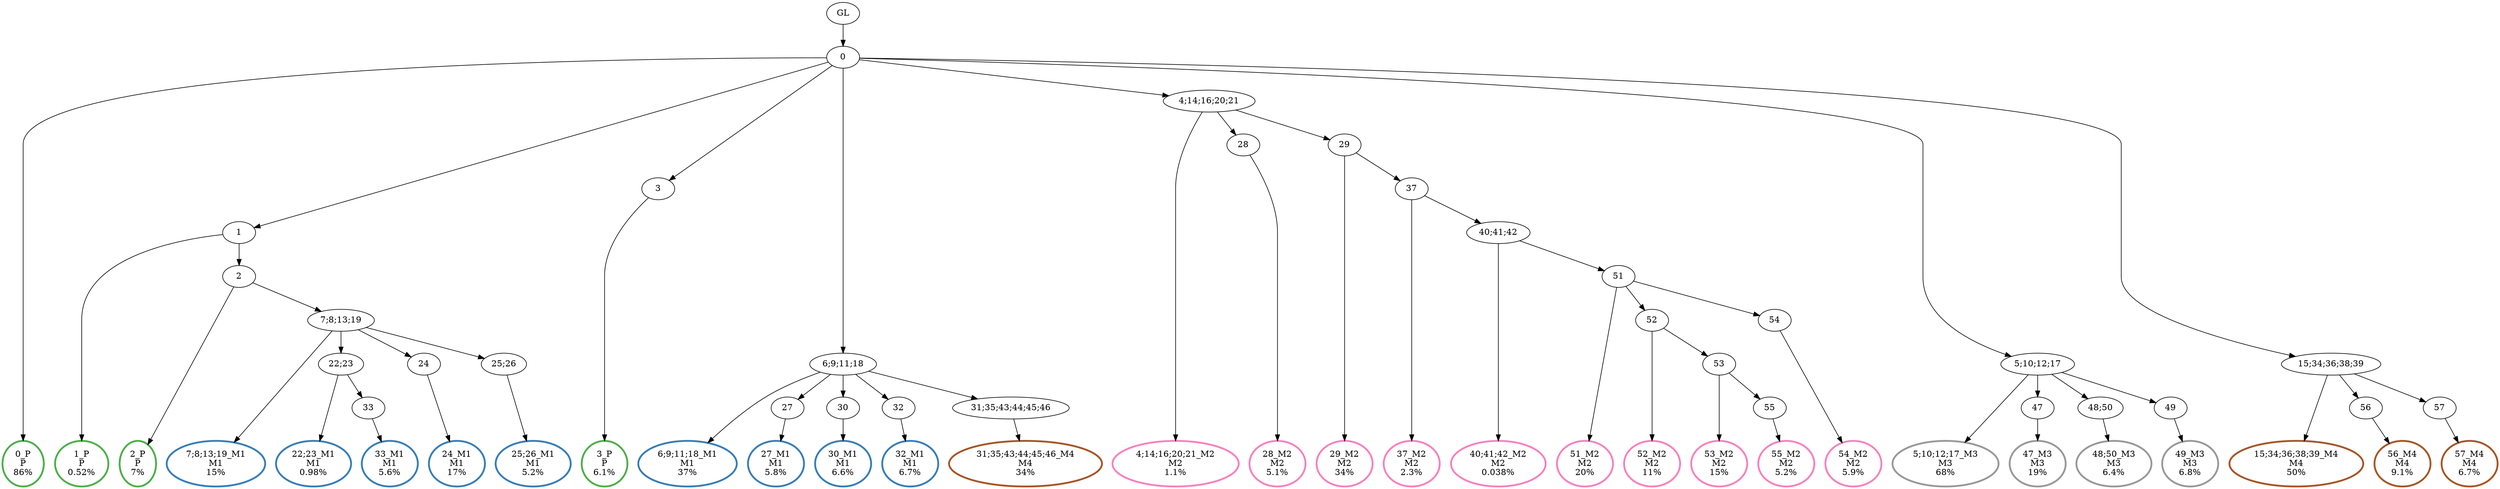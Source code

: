 digraph T {
	{
		rank=same
		60 [penwidth=3,colorscheme=set19,color=3,label="0_P\nP\n86%"]
		58 [penwidth=3,colorscheme=set19,color=3,label="1_P\nP\n0.52%"]
		56 [penwidth=3,colorscheme=set19,color=3,label="2_P\nP\n7%"]
		54 [penwidth=3,colorscheme=set19,color=3,label="3_P\nP\n6.1%"]
		52 [penwidth=3,colorscheme=set19,color=2,label="7;8;13;19_M1\nM1\n15%"]
		50 [penwidth=3,colorscheme=set19,color=2,label="22;23_M1\nM1\n0.98%"]
		48 [penwidth=3,colorscheme=set19,color=2,label="33_M1\nM1\n5.6%"]
		46 [penwidth=3,colorscheme=set19,color=2,label="24_M1\nM1\n17%"]
		44 [penwidth=3,colorscheme=set19,color=2,label="25;26_M1\nM1\n5.2%"]
		42 [penwidth=3,colorscheme=set19,color=2,label="6;9;11;18_M1\nM1\n37%"]
		40 [penwidth=3,colorscheme=set19,color=2,label="27_M1\nM1\n5.8%"]
		38 [penwidth=3,colorscheme=set19,color=2,label="30_M1\nM1\n6.6%"]
		36 [penwidth=3,colorscheme=set19,color=2,label="32_M1\nM1\n6.7%"]
		34 [penwidth=3,colorscheme=set19,color=8,label="4;14;16;20;21_M2\nM2\n1.1%"]
		32 [penwidth=3,colorscheme=set19,color=8,label="28_M2\nM2\n5.1%"]
		30 [penwidth=3,colorscheme=set19,color=8,label="29_M2\nM2\n34%"]
		28 [penwidth=3,colorscheme=set19,color=8,label="37_M2\nM2\n2.3%"]
		26 [penwidth=3,colorscheme=set19,color=8,label="40;41;42_M2\nM2\n0.038%"]
		24 [penwidth=3,colorscheme=set19,color=8,label="51_M2\nM2\n20%"]
		22 [penwidth=3,colorscheme=set19,color=8,label="52_M2\nM2\n11%"]
		20 [penwidth=3,colorscheme=set19,color=8,label="53_M2\nM2\n15%"]
		18 [penwidth=3,colorscheme=set19,color=8,label="55_M2\nM2\n5.2%"]
		16 [penwidth=3,colorscheme=set19,color=8,label="54_M2\nM2\n5.9%"]
		14 [penwidth=3,colorscheme=set19,color=9,label="5;10;12;17_M3\nM3\n68%"]
		12 [penwidth=3,colorscheme=set19,color=9,label="47_M3\nM3\n19%"]
		10 [penwidth=3,colorscheme=set19,color=9,label="48;50_M3\nM3\n6.4%"]
		8 [penwidth=3,colorscheme=set19,color=9,label="49_M3\nM3\n6.8%"]
		6 [penwidth=3,colorscheme=set19,color=7,label="31;35;43;44;45;46_M4\nM4\n34%"]
		4 [penwidth=3,colorscheme=set19,color=7,label="15;34;36;38;39_M4\nM4\n50%"]
		2 [penwidth=3,colorscheme=set19,color=7,label="56_M4\nM4\n9.1%"]
		0 [penwidth=3,colorscheme=set19,color=7,label="57_M4\nM4\n6.7%"]
	}
	62 [label="GL"]
	61 [label="0"]
	59 [label="1"]
	57 [label="2"]
	55 [label="3"]
	53 [label="7;8;13;19"]
	51 [label="22;23"]
	49 [label="33"]
	47 [label="24"]
	45 [label="25;26"]
	43 [label="6;9;11;18"]
	41 [label="27"]
	39 [label="30"]
	37 [label="32"]
	35 [label="4;14;16;20;21"]
	33 [label="28"]
	31 [label="29"]
	29 [label="37"]
	27 [label="40;41;42"]
	25 [label="51"]
	23 [label="52"]
	21 [label="53"]
	19 [label="55"]
	17 [label="54"]
	15 [label="5;10;12;17"]
	13 [label="47"]
	11 [label="48;50"]
	9 [label="49"]
	7 [label="31;35;43;44;45;46"]
	5 [label="15;34;36;38;39"]
	3 [label="56"]
	1 [label="57"]
	62 -> 61
	61 -> 60
	61 -> 59
	61 -> 55
	61 -> 43
	61 -> 35
	61 -> 15
	61 -> 5
	59 -> 58
	59 -> 57
	57 -> 56
	57 -> 53
	55 -> 54
	53 -> 52
	53 -> 51
	53 -> 47
	53 -> 45
	51 -> 50
	51 -> 49
	49 -> 48
	47 -> 46
	45 -> 44
	43 -> 42
	43 -> 41
	43 -> 39
	43 -> 37
	43 -> 7
	41 -> 40
	39 -> 38
	37 -> 36
	35 -> 34
	35 -> 33
	35 -> 31
	33 -> 32
	31 -> 30
	31 -> 29
	29 -> 28
	29 -> 27
	27 -> 26
	27 -> 25
	25 -> 24
	25 -> 23
	25 -> 17
	23 -> 22
	23 -> 21
	21 -> 20
	21 -> 19
	19 -> 18
	17 -> 16
	15 -> 14
	15 -> 13
	15 -> 11
	15 -> 9
	13 -> 12
	11 -> 10
	9 -> 8
	7 -> 6
	5 -> 4
	5 -> 3
	5 -> 1
	3 -> 2
	1 -> 0
}
